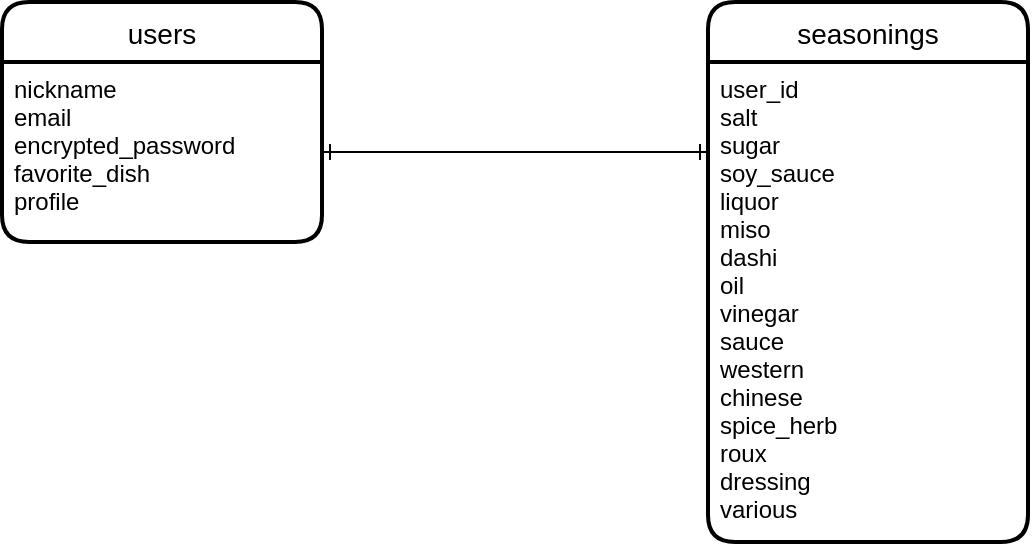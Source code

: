 <mxfile version="13.10.0" type="embed">
    <diagram id="jSSFoxD6s-2fBfZ_9Xhc" name="ページ1">
        <mxGraphModel dx="282" dy="167" grid="1" gridSize="10" guides="1" tooltips="1" connect="1" arrows="1" fold="1" page="1" pageScale="1" pageWidth="1169" pageHeight="827" math="0" shadow="0">
            <root>
                <mxCell id="0"/>
                <mxCell id="1" parent="0"/>
                <mxCell id="104" value="users" style="swimlane;childLayout=stackLayout;horizontal=1;startSize=30;horizontalStack=0;rounded=1;fontSize=14;fontStyle=0;strokeWidth=2;resizeParent=0;resizeLast=1;shadow=0;dashed=0;align=center;" parent="1" vertex="1">
                    <mxGeometry x="320" y="160" width="160" height="120" as="geometry"/>
                </mxCell>
                <mxCell id="105" value="nickname&#10;email&#10;encrypted_password&#10;favorite_dish&#10;profile" style="align=left;strokeColor=none;fillColor=none;spacingLeft=4;fontSize=12;verticalAlign=top;resizable=0;rotatable=0;part=1;" parent="104" vertex="1">
                    <mxGeometry y="30" width="160" height="90" as="geometry"/>
                </mxCell>
                <mxCell id="106" value="seasonings" style="swimlane;childLayout=stackLayout;horizontal=1;startSize=30;horizontalStack=0;rounded=1;fontSize=14;fontStyle=0;strokeWidth=2;resizeParent=0;resizeLast=1;shadow=0;dashed=0;align=center;" parent="1" vertex="1">
                    <mxGeometry x="673" y="160" width="160" height="270" as="geometry"/>
                </mxCell>
                <mxCell id="107" value="user_id&#10;salt&#10;sugar&#10;soy_sauce&#10;liquor&#10;miso&#10;dashi&#10;oil&#10;vinegar&#10;sauce&#10;western&#10;chinese&#10;spice_herb&#10;roux&#10;dressing&#10;various" style="align=left;strokeColor=none;fillColor=none;spacingLeft=4;fontSize=12;verticalAlign=top;resizable=0;rotatable=0;part=1;" parent="106" vertex="1">
                    <mxGeometry y="30" width="160" height="240" as="geometry"/>
                </mxCell>
                <mxCell id="110" style="edgeStyle=orthogonalEdgeStyle;rounded=0;orthogonalLoop=1;jettySize=auto;html=1;exitX=1;exitY=0.5;exitDx=0;exitDy=0;startArrow=ERone;startFill=0;endArrow=ERone;endFill=0;" parent="1" source="105" edge="1">
                    <mxGeometry relative="1" as="geometry">
                        <mxPoint x="673" y="235" as="targetPoint"/>
                        <Array as="points">
                            <mxPoint x="673" y="235"/>
                        </Array>
                    </mxGeometry>
                </mxCell>
            </root>
        </mxGraphModel>
    </diagram>
</mxfile>